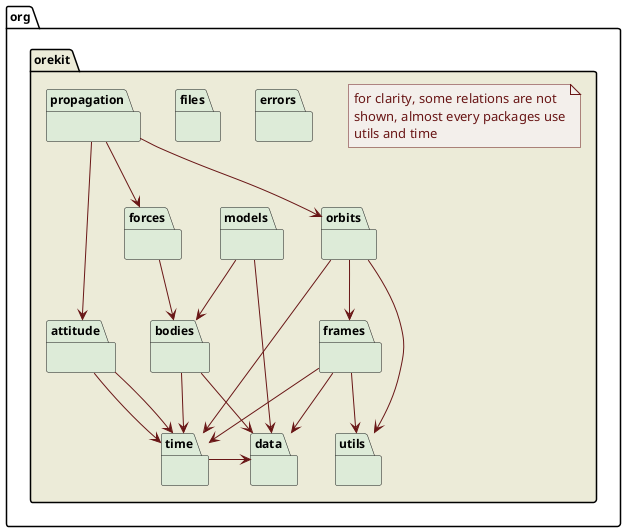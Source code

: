 ' Copyright 2002-2015 CS Systèmes d'Information
' Licensed to CS Systèmes d'Information (CS) under one or more
' contributor license agreements.  See the NOTICE file distributed with
' this work for additional information regarding copyright ownership.
' CS licenses this file to You under the Apache License, Version 2.0
' (the "License"); you may not use this file except in compliance with
' the License.  You may obtain a copy of the License at
'
'   http://www.apache.org/licenses/LICENSE-2.0
'
' Unless required by applicable law or agreed to in writing, software
' distributed under the License is distributed on an "AS IS" BASIS,
' WITHOUT WARRANTIES OR CONDITIONS OF ANY KIND, either express or implied.
' See the License for the specific language governing permissions and
' limitations under the License.
 
@startuml

  skinparam svek                  true
  skinparam ClassBackgroundColor  #F3EFEB/CCC9C5
  skinparam ClassArrowColor       #691616
  skinparam ClassBorderColor      #691616
  skinparam NoteBackgroundColor   #F3EFEB
  skinparam NoteBorderColor       #691616
  skinparam NoteFontColor         #691616
  skinparam ClassFontSize         11
  skinparam PackageFontSize       12

  package org.orekit #ECEBD8 {

    package attitude #DDEBD8 {
    }
    package bodies #DDEBD8 {
    }
    package data #DDEBD8 {
    }
    package errors #DDEBD8 {
    }
    package files #DDEBD8 {
    }
    package forces #DDEBD8 {
    }
    package frames #DDEBD8 {
    }
    package orbits #DDEBD8 {
    }
    package propagation #DDEBD8 {
    }
    package time #DDEBD8 {
    }
    package utils #DDEBD8 {
    }
    package models #DDEBD8 {
    }

    propagation -->      attitude
    propagation -->      forces
    forces      -->      bodies
    propagation -->      orbits
    orbits      -->      frames
    attitude    -->      time
    orbits      -->      time
    attitude    -->      time
    frames      -->      time
    bodies      -->      time
    bodies      -->      data
    models      -->      bodies
    models      -->      data
    frames      -->      data
    time        -right-> data
    frames      -->      utils
    orbits      -->      utils

    note as N1
      for clarity, some relations are not
      shown, almost every packages use
      utils and time
    end note

  }

@enduml
